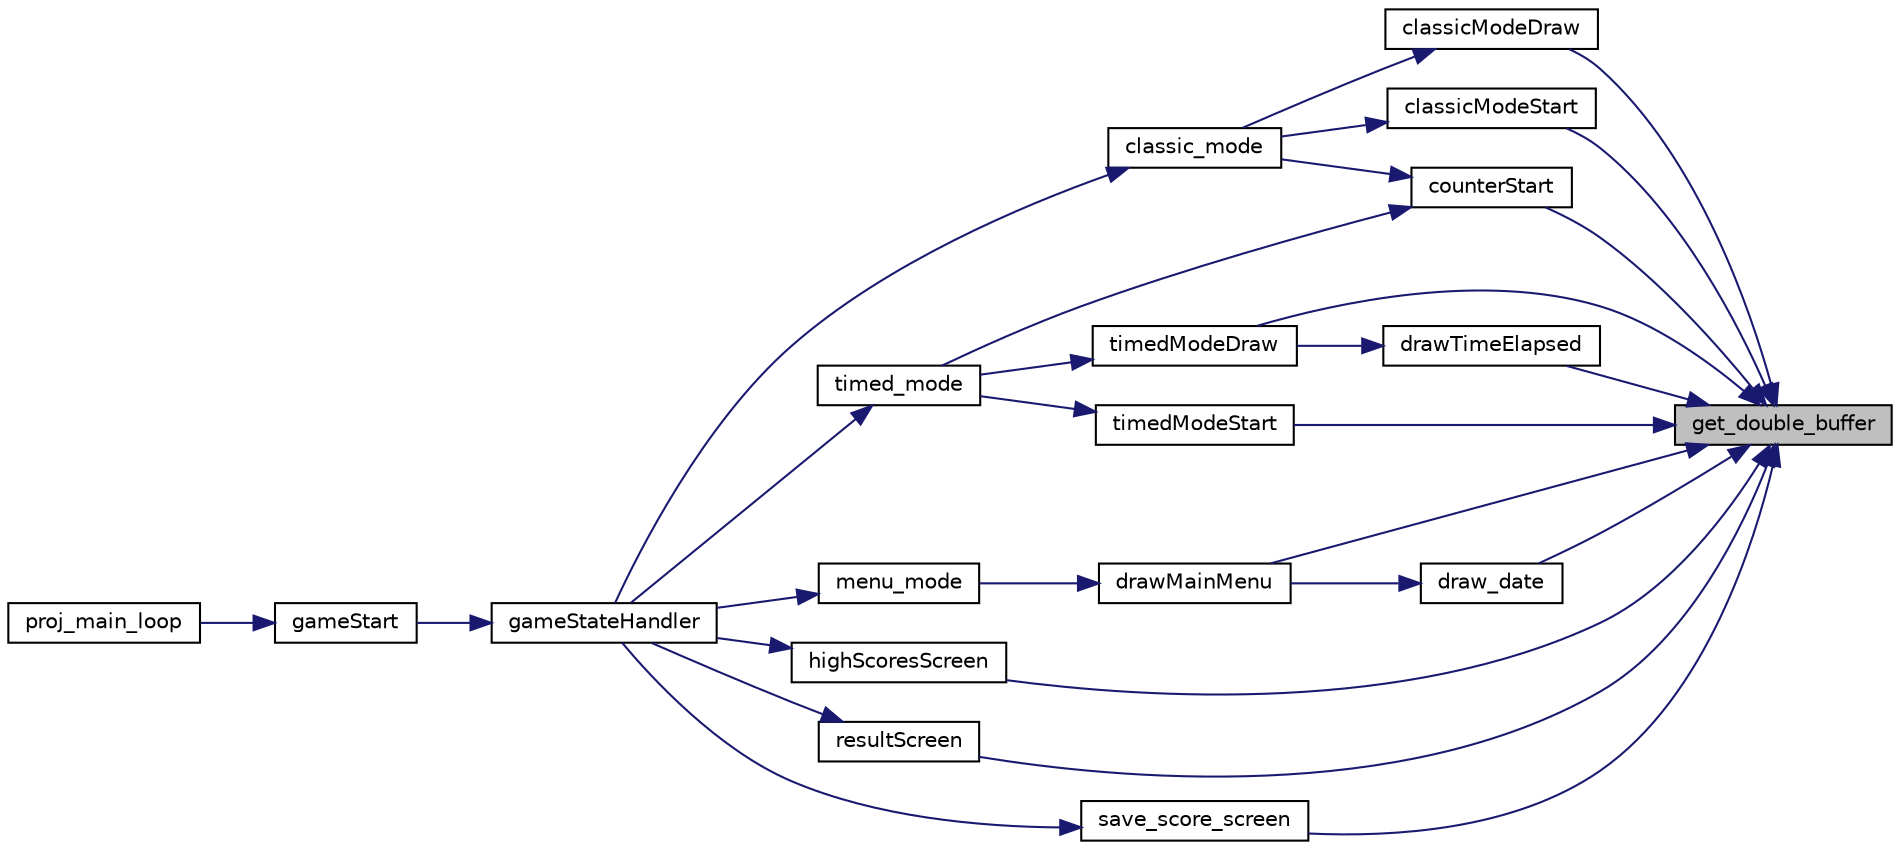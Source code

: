 digraph "get_double_buffer"
{
 // LATEX_PDF_SIZE
  edge [fontname="Helvetica",fontsize="10",labelfontname="Helvetica",labelfontsize="10"];
  node [fontname="Helvetica",fontsize="10",shape=record];
  rankdir="RL";
  Node1 [label="get_double_buffer",height=0.2,width=0.4,color="black", fillcolor="grey75", style="filled", fontcolor="black",tooltip="Get double buffer."];
  Node1 -> Node2 [dir="back",color="midnightblue",fontsize="10",style="solid",fontname="Helvetica"];
  Node2 [label="classicModeDraw",height=0.2,width=0.4,color="black", fillcolor="white", style="filled",URL="$game_8h.html#ab37d0fced05f5dfbf1dc8172029c73ae",tooltip="Draw game components for Classic Mode on screen."];
  Node2 -> Node3 [dir="back",color="midnightblue",fontsize="10",style="solid",fontname="Helvetica"];
  Node3 [label="classic_mode",height=0.2,width=0.4,color="black", fillcolor="white", style="filled",URL="$game_8h.html#a6d636c5d37c022c2b68db53b8a4a6b87",tooltip="Draw classic mode sentence,input and handle classic game mode state."];
  Node3 -> Node4 [dir="back",color="midnightblue",fontsize="10",style="solid",fontname="Helvetica"];
  Node4 [label="gameStateHandler",height=0.2,width=0.4,color="black", fillcolor="white", style="filled",URL="$game_8h.html#a8df558a332b33b1b0be4f15a02438531",tooltip="Load letters,sentences and xpm's, set graphics mode and start game."];
  Node4 -> Node5 [dir="back",color="midnightblue",fontsize="10",style="solid",fontname="Helvetica"];
  Node5 [label="gameStart",height=0.2,width=0.4,color="black", fillcolor="white", style="filled",URL="$game_8h.html#aaaff4e132cd3b41673859b2b4ea1159f",tooltip="Load letters,sentences and xpm's, set graphics mode and start game."];
  Node5 -> Node6 [dir="back",color="midnightblue",fontsize="10",style="solid",fontname="Helvetica"];
  Node6 [label="proj_main_loop",height=0.2,width=0.4,color="black", fillcolor="white", style="filled",URL="$proj_8c.html#a2a16f651eccbd248e1ad3b3b924b143b",tooltip=" "];
  Node1 -> Node7 [dir="back",color="midnightblue",fontsize="10",style="solid",fontname="Helvetica"];
  Node7 [label="classicModeStart",height=0.2,width=0.4,color="black", fillcolor="white", style="filled",URL="$game_8h.html#a1584348a343494bd3b81c20776dde34b",tooltip="Draw the initial game components for the Classic Mode on the screen."];
  Node7 -> Node3 [dir="back",color="midnightblue",fontsize="10",style="solid",fontname="Helvetica"];
  Node1 -> Node8 [dir="back",color="midnightblue",fontsize="10",style="solid",fontname="Helvetica"];
  Node8 [label="counterStart",height=0.2,width=0.4,color="black", fillcolor="white", style="filled",URL="$game_8h.html#a1ccca907138b5e9af2569d8c0732b74b",tooltip="Displays a 3 2 1 counter before the start of the game mode."];
  Node8 -> Node3 [dir="back",color="midnightblue",fontsize="10",style="solid",fontname="Helvetica"];
  Node8 -> Node9 [dir="back",color="midnightblue",fontsize="10",style="solid",fontname="Helvetica"];
  Node9 [label="timed_mode",height=0.2,width=0.4,color="black", fillcolor="white", style="filled",URL="$game_8h.html#a98389bdfd88eb39ac7e97b7746a86887",tooltip="Draw timed mode sentence,input and handle timed game mode state."];
  Node9 -> Node4 [dir="back",color="midnightblue",fontsize="10",style="solid",fontname="Helvetica"];
  Node1 -> Node10 [dir="back",color="midnightblue",fontsize="10",style="solid",fontname="Helvetica"];
  Node10 [label="draw_date",height=0.2,width=0.4,color="black", fillcolor="white", style="filled",URL="$game_8h.html#a92264a80f56133f509aabd1b25fd9b7d",tooltip="Draw the date."];
  Node10 -> Node11 [dir="back",color="midnightblue",fontsize="10",style="solid",fontname="Helvetica"];
  Node11 [label="drawMainMenu",height=0.2,width=0.4,color="black", fillcolor="white", style="filled",URL="$game_8h.html#a06326bc3ce2fdfe90cb6eb3172159fd0",tooltip="Draw Menu's components on screen depending on the position/pressed buttons of the mouse."];
  Node11 -> Node12 [dir="back",color="midnightblue",fontsize="10",style="solid",fontname="Helvetica"];
  Node12 [label="menu_mode",height=0.2,width=0.4,color="black", fillcolor="white", style="filled",URL="$game_8h.html#a384fd7bc5dd16b6f904889a9b44d0ca6",tooltip="Draw menu components, buttons and mouse and go to game modes if buttons are pressed."];
  Node12 -> Node4 [dir="back",color="midnightblue",fontsize="10",style="solid",fontname="Helvetica"];
  Node1 -> Node11 [dir="back",color="midnightblue",fontsize="10",style="solid",fontname="Helvetica"];
  Node1 -> Node13 [dir="back",color="midnightblue",fontsize="10",style="solid",fontname="Helvetica"];
  Node13 [label="drawTimeElapsed",height=0.2,width=0.4,color="black", fillcolor="white", style="filled",URL="$game_8h.html#adedf4c6f1ed84aa26f340279deba04fe",tooltip="Draw the time elapsed since the start of the timed mode."];
  Node13 -> Node14 [dir="back",color="midnightblue",fontsize="10",style="solid",fontname="Helvetica"];
  Node14 [label="timedModeDraw",height=0.2,width=0.4,color="black", fillcolor="white", style="filled",URL="$game_8h.html#aa7eb18acc842b698793554bd3d23d3eb",tooltip="Draw game components for Timed Mode on screen."];
  Node14 -> Node9 [dir="back",color="midnightblue",fontsize="10",style="solid",fontname="Helvetica"];
  Node1 -> Node15 [dir="back",color="midnightblue",fontsize="10",style="solid",fontname="Helvetica"];
  Node15 [label="highScoresScreen",height=0.2,width=0.4,color="black", fillcolor="white", style="filled",URL="$game_8h.html#a7a6196f9ae7dc4d6ac8cc52a16719141",tooltip="Show a screen with the highest scores (top 5)"];
  Node15 -> Node4 [dir="back",color="midnightblue",fontsize="10",style="solid",fontname="Helvetica"];
  Node1 -> Node16 [dir="back",color="midnightblue",fontsize="10",style="solid",fontname="Helvetica"];
  Node16 [label="resultScreen",height=0.2,width=0.4,color="black", fillcolor="white", style="filled",URL="$game_8h.html#a6b53c7bdd4b90b905dd483f3e7dab7b7",tooltip="Draws the results layout."];
  Node16 -> Node4 [dir="back",color="midnightblue",fontsize="10",style="solid",fontname="Helvetica"];
  Node1 -> Node17 [dir="back",color="midnightblue",fontsize="10",style="solid",fontname="Helvetica"];
  Node17 [label="save_score_screen",height=0.2,width=0.4,color="black", fillcolor="white", style="filled",URL="$game_8h.html#a26b9c84c114e6513e181679f76a97854",tooltip="Shows a screen with a \"buffer\" where the user should enter a username to save the score."];
  Node17 -> Node4 [dir="back",color="midnightblue",fontsize="10",style="solid",fontname="Helvetica"];
  Node1 -> Node14 [dir="back",color="midnightblue",fontsize="10",style="solid",fontname="Helvetica"];
  Node1 -> Node18 [dir="back",color="midnightblue",fontsize="10",style="solid",fontname="Helvetica"];
  Node18 [label="timedModeStart",height=0.2,width=0.4,color="black", fillcolor="white", style="filled",URL="$game_8h.html#a4923d4462686f737bb06f5b0b7a2e596",tooltip="Draw the initial game components for the Timed Mode on the screen."];
  Node18 -> Node9 [dir="back",color="midnightblue",fontsize="10",style="solid",fontname="Helvetica"];
}
